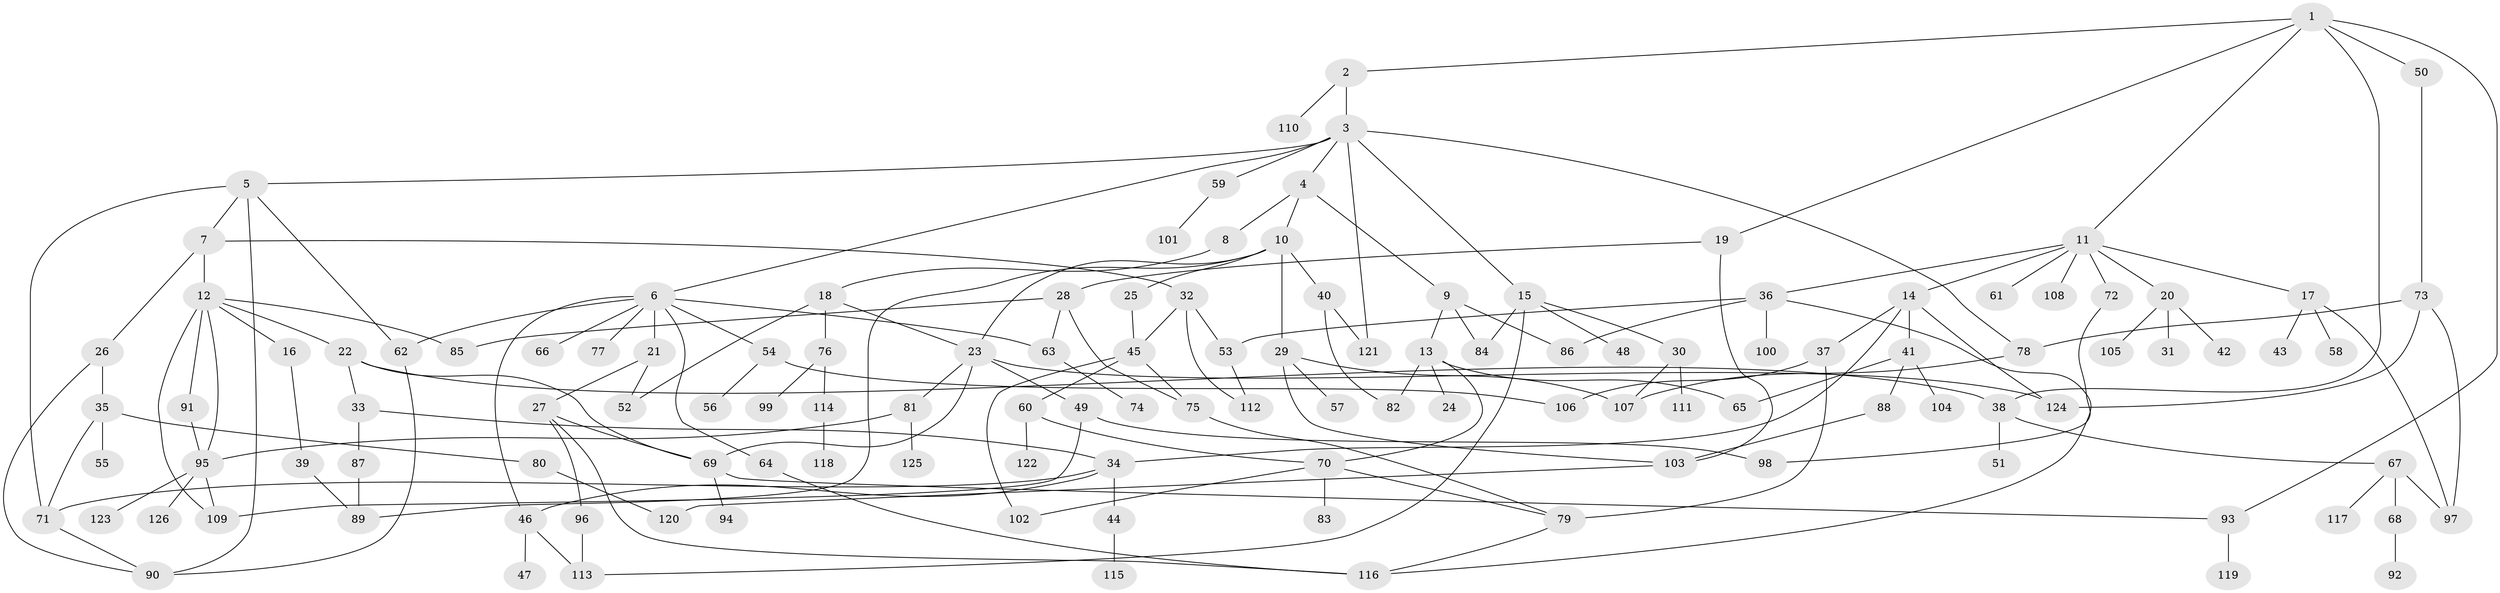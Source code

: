 // Generated by graph-tools (version 1.1) at 2025/10/02/27/25 16:10:53]
// undirected, 126 vertices, 177 edges
graph export_dot {
graph [start="1"]
  node [color=gray90,style=filled];
  1;
  2;
  3;
  4;
  5;
  6;
  7;
  8;
  9;
  10;
  11;
  12;
  13;
  14;
  15;
  16;
  17;
  18;
  19;
  20;
  21;
  22;
  23;
  24;
  25;
  26;
  27;
  28;
  29;
  30;
  31;
  32;
  33;
  34;
  35;
  36;
  37;
  38;
  39;
  40;
  41;
  42;
  43;
  44;
  45;
  46;
  47;
  48;
  49;
  50;
  51;
  52;
  53;
  54;
  55;
  56;
  57;
  58;
  59;
  60;
  61;
  62;
  63;
  64;
  65;
  66;
  67;
  68;
  69;
  70;
  71;
  72;
  73;
  74;
  75;
  76;
  77;
  78;
  79;
  80;
  81;
  82;
  83;
  84;
  85;
  86;
  87;
  88;
  89;
  90;
  91;
  92;
  93;
  94;
  95;
  96;
  97;
  98;
  99;
  100;
  101;
  102;
  103;
  104;
  105;
  106;
  107;
  108;
  109;
  110;
  111;
  112;
  113;
  114;
  115;
  116;
  117;
  118;
  119;
  120;
  121;
  122;
  123;
  124;
  125;
  126;
  1 -- 2;
  1 -- 11;
  1 -- 19;
  1 -- 38;
  1 -- 50;
  1 -- 93;
  2 -- 3;
  2 -- 110;
  3 -- 4;
  3 -- 5;
  3 -- 6;
  3 -- 15;
  3 -- 59;
  3 -- 121;
  3 -- 78;
  4 -- 8;
  4 -- 9;
  4 -- 10;
  5 -- 7;
  5 -- 90;
  5 -- 62;
  5 -- 71;
  6 -- 21;
  6 -- 46;
  6 -- 54;
  6 -- 62;
  6 -- 63;
  6 -- 64;
  6 -- 66;
  6 -- 77;
  7 -- 12;
  7 -- 26;
  7 -- 32;
  8 -- 18;
  9 -- 13;
  9 -- 86;
  9 -- 84;
  10 -- 25;
  10 -- 29;
  10 -- 40;
  10 -- 89;
  10 -- 23;
  11 -- 14;
  11 -- 17;
  11 -- 20;
  11 -- 36;
  11 -- 61;
  11 -- 72;
  11 -- 108;
  12 -- 16;
  12 -- 22;
  12 -- 91;
  12 -- 109;
  12 -- 85;
  12 -- 95;
  13 -- 24;
  13 -- 65;
  13 -- 82;
  13 -- 70;
  14 -- 34;
  14 -- 37;
  14 -- 41;
  14 -- 124;
  15 -- 30;
  15 -- 48;
  15 -- 84;
  15 -- 113;
  16 -- 39;
  17 -- 43;
  17 -- 58;
  17 -- 97;
  18 -- 23;
  18 -- 76;
  18 -- 52;
  19 -- 28;
  19 -- 103;
  20 -- 31;
  20 -- 42;
  20 -- 105;
  21 -- 27;
  21 -- 52;
  22 -- 33;
  22 -- 69;
  22 -- 38;
  23 -- 49;
  23 -- 81;
  23 -- 124;
  23 -- 69;
  25 -- 45;
  26 -- 35;
  26 -- 90;
  27 -- 69;
  27 -- 96;
  27 -- 116;
  28 -- 85;
  28 -- 75;
  28 -- 63;
  29 -- 57;
  29 -- 103;
  29 -- 107;
  30 -- 111;
  30 -- 107;
  32 -- 45;
  32 -- 112;
  32 -- 53;
  33 -- 87;
  33 -- 34;
  34 -- 44;
  34 -- 71;
  34 -- 46;
  35 -- 55;
  35 -- 80;
  35 -- 71;
  36 -- 53;
  36 -- 100;
  36 -- 86;
  36 -- 116;
  37 -- 106;
  37 -- 79;
  38 -- 51;
  38 -- 67;
  39 -- 89;
  40 -- 82;
  40 -- 121;
  41 -- 88;
  41 -- 104;
  41 -- 65;
  44 -- 115;
  45 -- 60;
  45 -- 75;
  45 -- 102;
  46 -- 47;
  46 -- 113;
  49 -- 98;
  49 -- 109;
  50 -- 73;
  53 -- 112;
  54 -- 56;
  54 -- 106;
  59 -- 101;
  60 -- 70;
  60 -- 122;
  62 -- 90;
  63 -- 74;
  64 -- 116;
  67 -- 68;
  67 -- 97;
  67 -- 117;
  68 -- 92;
  69 -- 93;
  69 -- 94;
  70 -- 83;
  70 -- 102;
  70 -- 79;
  71 -- 90;
  72 -- 98;
  73 -- 78;
  73 -- 97;
  73 -- 124;
  75 -- 79;
  76 -- 99;
  76 -- 114;
  78 -- 107;
  79 -- 116;
  80 -- 120;
  81 -- 125;
  81 -- 95;
  87 -- 89;
  88 -- 103;
  91 -- 95;
  93 -- 119;
  95 -- 109;
  95 -- 123;
  95 -- 126;
  96 -- 113;
  103 -- 120;
  114 -- 118;
}
